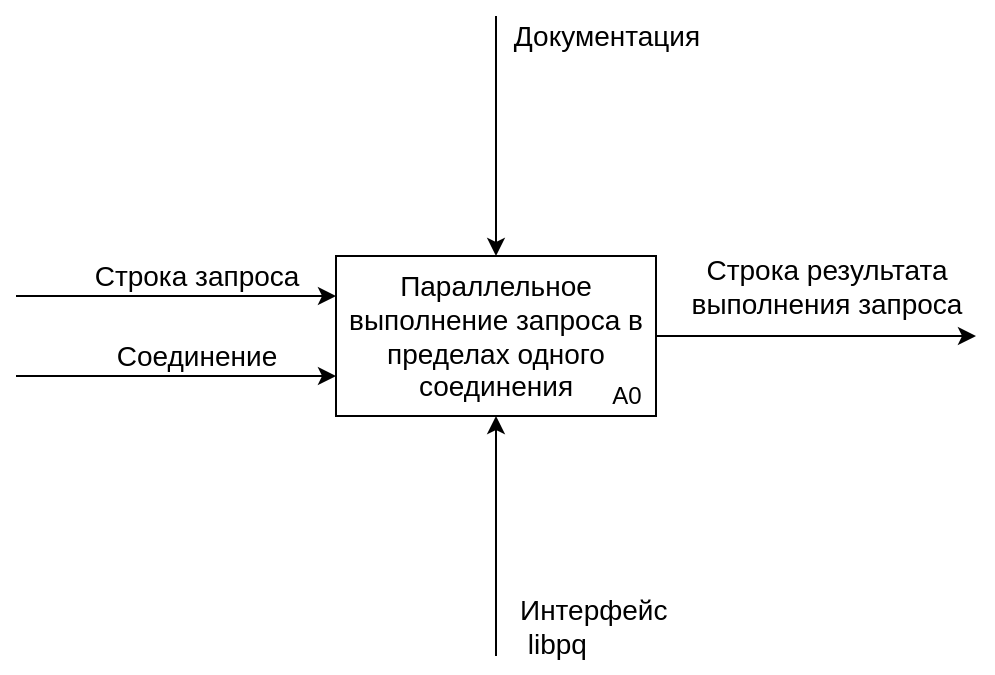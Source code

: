 <mxfile version="13.9.9" type="device"><diagram id="RRzZtLm0oWFTujQ9bjvR" name="Страница 1"><mxGraphModel dx="1038" dy="599" grid="1" gridSize="10" guides="1" tooltips="1" connect="1" arrows="1" fold="1" page="1" pageScale="1" pageWidth="827" pageHeight="1169" math="0" shadow="0"><root><mxCell id="0"/><mxCell id="1" parent="0"/><mxCell id="BDbCtzMhc82GxIJPn5Js-6" style="edgeStyle=orthogonalEdgeStyle;rounded=0;orthogonalLoop=1;jettySize=auto;html=1;" parent="1" source="BDbCtzMhc82GxIJPn5Js-1" edge="1"><mxGeometry relative="1" as="geometry"><mxPoint x="680" y="320" as="targetPoint"/></mxGeometry></mxCell><mxCell id="BDbCtzMhc82GxIJPn5Js-1" value="&lt;font style=&quot;font-size: 14px&quot;&gt;Параллельное выполнение запроса в пределах одного соединения&lt;/font&gt;" style="rounded=0;whiteSpace=wrap;html=1;" parent="1" vertex="1"><mxGeometry x="360" y="280" width="160" height="80" as="geometry"/></mxCell><mxCell id="BDbCtzMhc82GxIJPn5Js-2" value="" style="endArrow=classic;html=1;entryX=0;entryY=0.25;entryDx=0;entryDy=0;" parent="1" target="BDbCtzMhc82GxIJPn5Js-1" edge="1"><mxGeometry width="50" height="50" relative="1" as="geometry"><mxPoint x="200" y="300" as="sourcePoint"/><mxPoint x="440" y="270" as="targetPoint"/></mxGeometry></mxCell><mxCell id="BDbCtzMhc82GxIJPn5Js-3" value="&lt;font style=&quot;font-size: 14px&quot;&gt;Строка запроса&lt;/font&gt;" style="text;html=1;align=center;verticalAlign=middle;resizable=0;points=[];autosize=1;" parent="1" vertex="1"><mxGeometry x="230" y="280" width="120" height="20" as="geometry"/></mxCell><mxCell id="BDbCtzMhc82GxIJPn5Js-4" value="" style="endArrow=classic;html=1;entryX=0;entryY=0.75;entryDx=0;entryDy=0;" parent="1" target="BDbCtzMhc82GxIJPn5Js-1" edge="1"><mxGeometry width="50" height="50" relative="1" as="geometry"><mxPoint x="200" y="340" as="sourcePoint"/><mxPoint x="330" y="340" as="targetPoint"/></mxGeometry></mxCell><mxCell id="BDbCtzMhc82GxIJPn5Js-5" value="&lt;font style=&quot;font-size: 14px&quot;&gt;Соединение&lt;/font&gt;" style="text;html=1;align=center;verticalAlign=middle;resizable=0;points=[];autosize=1;" parent="1" vertex="1"><mxGeometry x="240" y="320" width="100" height="20" as="geometry"/></mxCell><mxCell id="BDbCtzMhc82GxIJPn5Js-7" value="&lt;font style=&quot;font-size: 14px&quot;&gt;Строка результата &lt;br&gt;выполнения запроса&lt;/font&gt;" style="text;html=1;align=center;verticalAlign=middle;resizable=0;points=[];autosize=1;" parent="1" vertex="1"><mxGeometry x="530" y="280" width="150" height="30" as="geometry"/></mxCell><mxCell id="BDbCtzMhc82GxIJPn5Js-8" value="А0" style="text;html=1;align=center;verticalAlign=middle;resizable=0;points=[];autosize=1;" parent="1" vertex="1"><mxGeometry x="490" y="340" width="30" height="20" as="geometry"/></mxCell><mxCell id="BDbCtzMhc82GxIJPn5Js-9" value="" style="endArrow=classic;html=1;entryX=0.5;entryY=1;entryDx=0;entryDy=0;" parent="1" target="BDbCtzMhc82GxIJPn5Js-1" edge="1"><mxGeometry width="50" height="50" relative="1" as="geometry"><mxPoint x="440" y="480" as="sourcePoint"/><mxPoint x="490" y="420" as="targetPoint"/></mxGeometry></mxCell><mxCell id="BDbCtzMhc82GxIJPn5Js-10" value="&lt;span style=&quot;font-size: 14px&quot;&gt;Интерфейс&lt;br&gt;&amp;nbsp;libpq&lt;/span&gt;" style="text;html=1;align=left;verticalAlign=middle;resizable=0;points=[];autosize=1;" parent="1" vertex="1"><mxGeometry x="450" y="450" width="90" height="30" as="geometry"/></mxCell><mxCell id="hbOIn8WuMWqplMX-BxCM-1" value="" style="endArrow=classic;html=1;entryX=0.5;entryY=0;entryDx=0;entryDy=0;" edge="1" parent="1" target="BDbCtzMhc82GxIJPn5Js-1"><mxGeometry width="50" height="50" relative="1" as="geometry"><mxPoint x="440" y="160" as="sourcePoint"/><mxPoint x="470" y="210" as="targetPoint"/></mxGeometry></mxCell><mxCell id="hbOIn8WuMWqplMX-BxCM-2" value="&lt;font style=&quot;font-size: 14px&quot;&gt;Документация&lt;/font&gt;" style="text;html=1;align=center;verticalAlign=middle;resizable=0;points=[];autosize=1;" vertex="1" parent="1"><mxGeometry x="440" y="160" width="110" height="20" as="geometry"/></mxCell></root></mxGraphModel></diagram></mxfile>